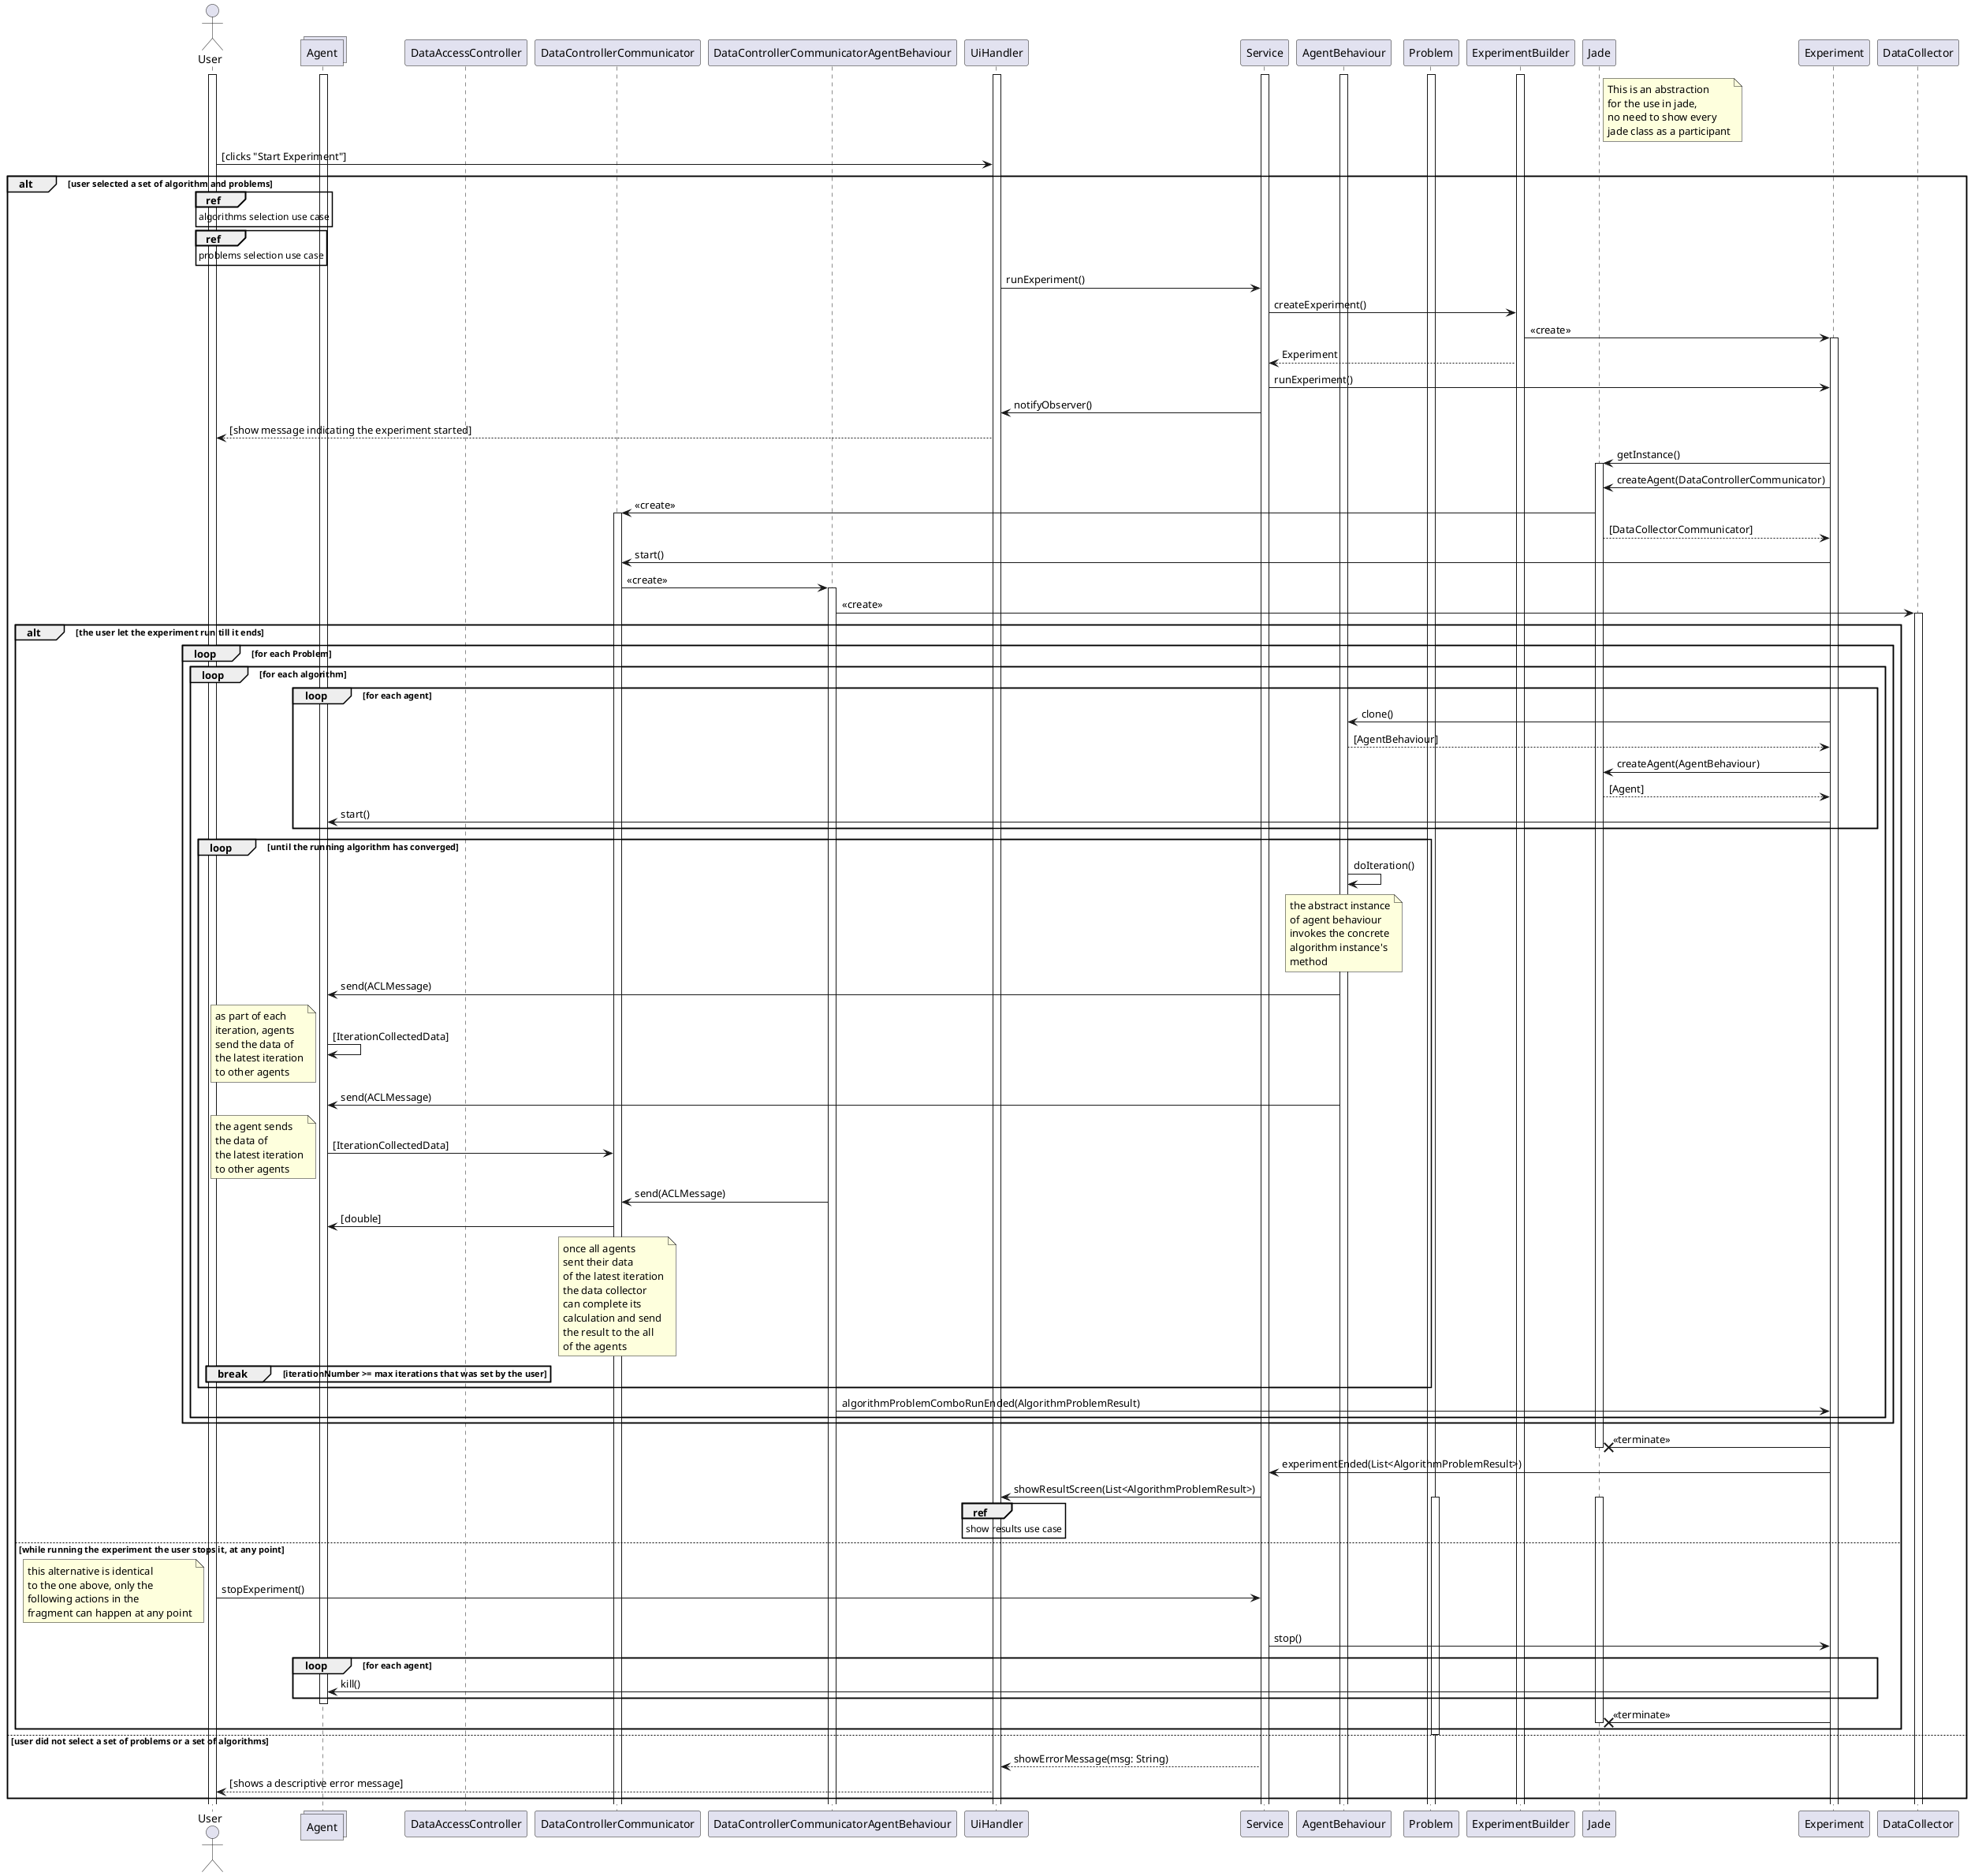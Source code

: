 @startuml
actor User as u
collections Agent
participant DataAccessController as DAC
participant DataControllerCommunicator as DCC
participant DataControllerCommunicatorAgentBehaviour as DCCB

activate u
activate UiHandler
activate Service
activate Agent
activate AgentBehaviour
activate Problem
activate ExperimentBuilder

note right of Jade
    This is an abstraction
    for the use in jade,
    no need to show every
    jade class as a participant
end note

u -> UiHandler : [clicks "Start Experiment"]

alt user selected a set of algorithm and problems

    ref over u : algorithms selection use case
    ref over u : problems selection use case

    UiHandler -> Service : runExperiment()
    Service -> ExperimentBuilder : createExperiment()
    ExperimentBuilder -> Experiment : <<create>>
    activate Experiment
    ExperimentBuilder --> Service : Experiment
    Service -> Experiment : runExperiment()

    Service -> UiHandler : notifyObserver()
    UiHandler --> u : [show message indicating the experiment started]

    Experiment -> Jade : getInstance()
    activate Jade

    '/////////create the collection mechanism
    Experiment -> Jade : createAgent(DataControllerCommunicator)
    Jade -> DCC : <<create>>
    activate DCC
    Jade --> Experiment : [DataCollectorCommunicator]
    Experiment -> DCC : start()
    DCC -> DCCB : <<create>>
    activate DCCB
    DCCB -> DataCollector : <<create>>
    activate DataCollector

    alt the user let the experiment run till it ends

        loop for each Problem
            loop for each algorithm

                '/////////run agents
                loop for each agent
                    Experiment -> AgentBehaviour : clone()
                    AgentBehaviour --> Experiment : [AgentBehaviour]
                    Experiment -> Jade : createAgent(AgentBehaviour)
                    Jade --> Experiment : [Agent]
                    Experiment -> Agent : start()

                end
                loop until the running algorithm has converged
                    AgentBehaviour -> AgentBehaviour : doIteration()
                    note over AgentBehaviour
                        the abstract instance
                        of agent behaviour
                        invokes the concrete
                        algorithm instance's
                        method
                    end note

                    '// send iteration data to neighbours
                    AgentBehaviour -> Agent : send(ACLMessage)
                    Agent -> Agent : [IterationCollectedData]
                    note left
                        as part of each
                        iteration, agents
                        send the data of
                        the latest iteration
                        to other agents
                    end note

                    '// send iteration data to data collector
                    AgentBehaviour -> Agent : send(ACLMessage)
                    Agent -> DCC : [IterationCollectedData]
                    note left
                        the agent sends
                        the data of
                        the latest iteration
                        to other agents
                    end note

                    DCCB -> DCC : send(ACLMessage)
                    DCC -> Agent : [double]
                    note over DCC
                        once all agents
                        sent their data
                        of the latest iteration
                        the data collector
                        can complete its
                        calculation and send
                        the result to the all
                        of the agents
                    end note

                    break iterationNumber >= max iterations that was set by the user
                    end
                end

                DCCB -> Experiment : algorithmProblemComboRunEnded(AlgorithmProblemResult)
            end
        end

        Experiment ->x Jade : <<terminate>>
        deactivate Jade

        Experiment -> Service : experimentEnded(List<AlgorithmProblemResult>)

        Service -> UiHandler : showResultScreen(List<AlgorithmProblemResult>)

        ref over UiHandler : show results use case

    else while running the experiment the user stops it, at any point

        activate Problem
        activate Jade

        u -> Service : stopExperiment()
        note left
            this alternative is identical
            to the one above, only the
            following actions in the
            fragment can happen at any point
        end note
        Service -> Experiment : stop()

        loop for each agent
            Experiment -> Agent : kill()
        end

        deactivate Agent
        Experiment ->x Jade : <<terminate>>
        deactivate Jade
    end

    deactivate Problem

else user did not select a set of problems or a set of algorithms

    Service --> UiHandler : showErrorMessage(msg: String)
    UiHandler --> u : [shows a descriptive error message]

end
@enduml
